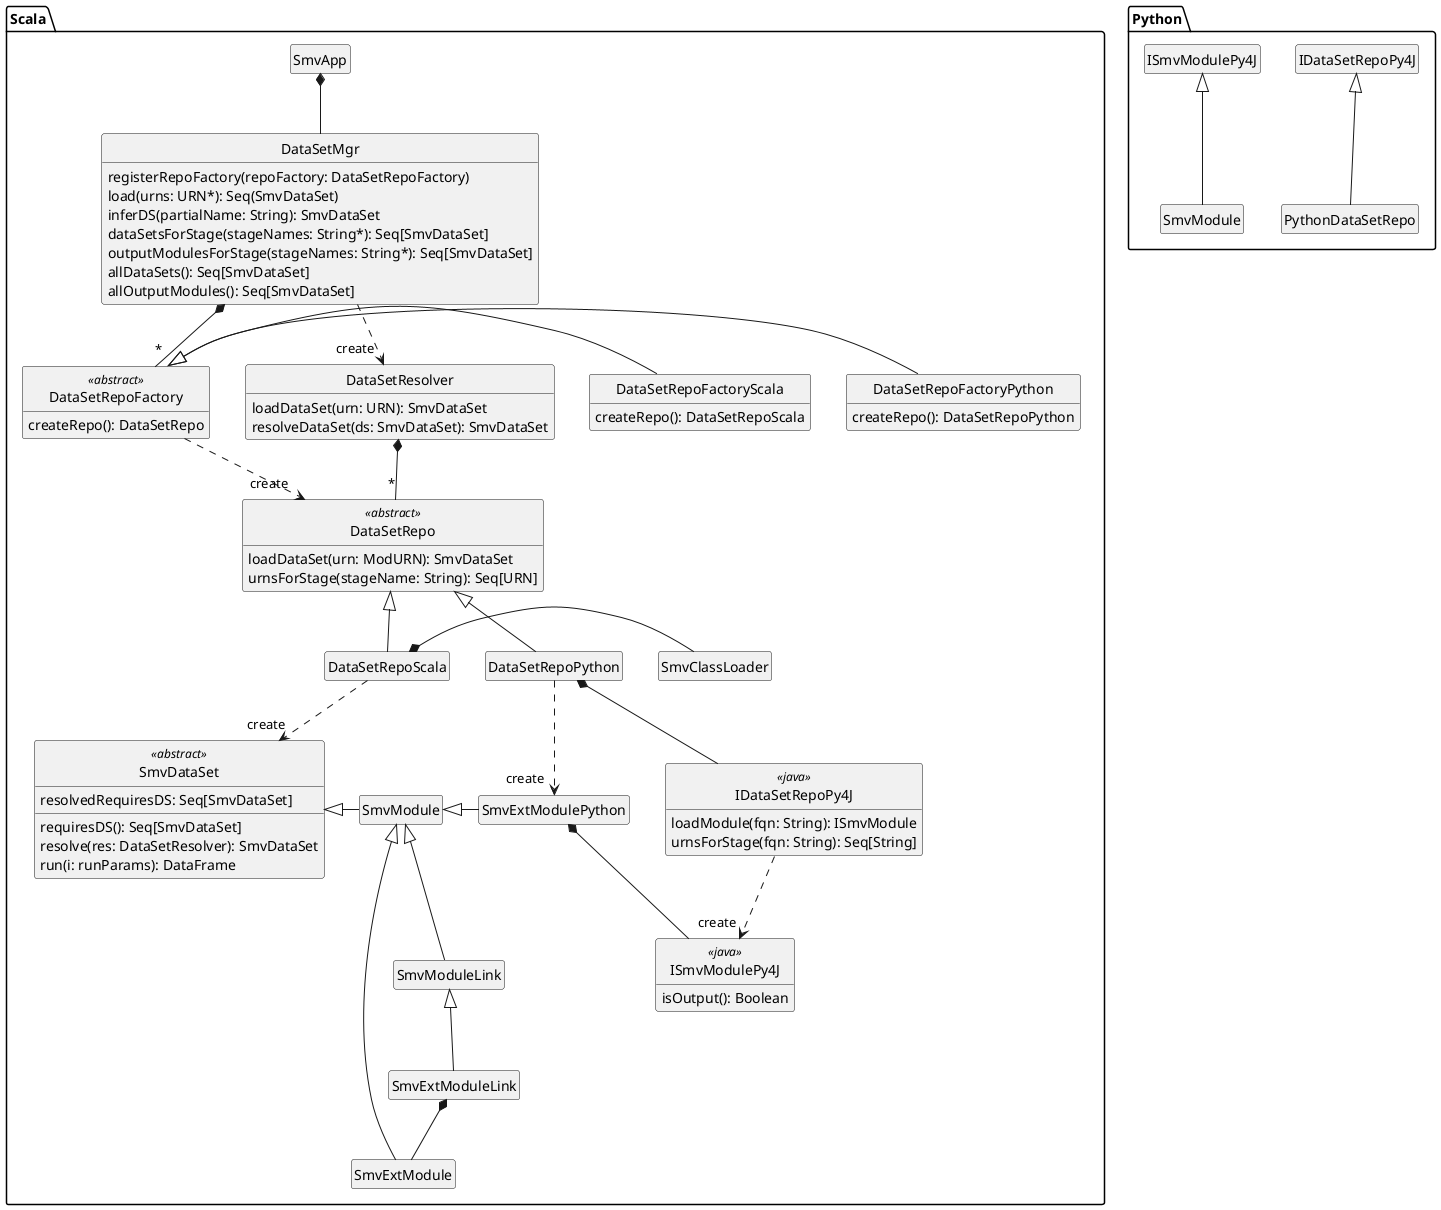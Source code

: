 @startuml

hide empty methods
hide empty fields
hide circle

package Scala {
  class SmvApp
  class DataSetMgr {
    registerRepoFactory(repoFactory: DataSetRepoFactory)
    load(urns: URN*): Seq(SmvDataSet)
    inferDS(partialName: String): SmvDataSet
    dataSetsForStage(stageNames: String*): Seq[SmvDataSet]
    outputModulesForStage(stageNames: String*): Seq[SmvDataSet]
    allDataSets(): Seq[SmvDataSet]
    allOutputModules(): Seq[SmvDataSet]
  }
  together {
    class DataSetResolver {
      loadDataSet(urn: URN): SmvDataSet
      resolveDataSet(ds: SmvDataSet): SmvDataSet
    }
    class DataSetRepoFactory <<abstract>> {
      createRepo(): DataSetRepo
    }

  class DataSetRepoFactoryPython {
    createRepo(): DataSetRepoPython
  }
  DataSetRepoFactoryPython -L|> DataSetRepoFactory
  class DataSetRepoFactoryScala {
    createRepo(): DataSetRepoScala
  }
  DataSetRepoFactoryScala -L|> DataSetRepoFactory
}

  class DataSetRepoFactory
  class DataSetRepo <<abstract>> {
    loadDataSet(urn: ModURN): SmvDataSet
    urnsForStage(stageName: String): Seq[URN]
  }
  together {
    class DataSetRepoScala extends DataSetRepo
    class DataSetRepoPython extends DataSetRepo
  }
  class IDataSetRepoPy4J <<java>> {
    loadModule(fqn: String): ISmvModule
    urnsForStage(fqn: String): Seq[String]
  }
  together {
    class SmvDataSet <<abstract>> {
      requiresDS(): Seq[SmvDataSet]
      resolve(res: DataSetResolver): SmvDataSet
      run(i: runParams): DataFrame
      resolvedRequiresDS: Seq[SmvDataSet]
    }
    SmvExtModulePython -|> SmvModule
    SmvModule -L|> SmvDataSet
  }
  class SmvExtModule extends SmvModule
  class SmvModuleLink extends SmvModule
  class SmvExtModuleLink extends SmvModuleLink
  class ISmvModulePy4J <<java>> {
    isOutput(): Boolean
  }


  SmvApp *-- DataSetMgr
  DataSetMgr ..> "create " DataSetResolver
  DataSetMgr *-- "*" DataSetRepoFactory
  DataSetResolver *-- "*"  DataSetRepo
  DataSetRepoFactory ..> "create" DataSetRepo
  DataSetRepoScala ..> "create " SmvDataSet
  DataSetRepoScala *-L- SmvClassLoader
  SmvExtModulePython *-- ISmvModulePy4J
  DataSetRepoPython *-- IDataSetRepoPy4J
  DataSetRepoPython ..> "create " SmvExtModulePython
  IDataSetRepoPy4J ..> "create " ISmvModulePy4J
  SmvExtModuleLink *-- SmvExtModule
}

package Python {
  class PythonDataSetRepo extends IDataSetRepoPy4J
  class SmvModule extends ISmvModulePy4J
}

@enduml
